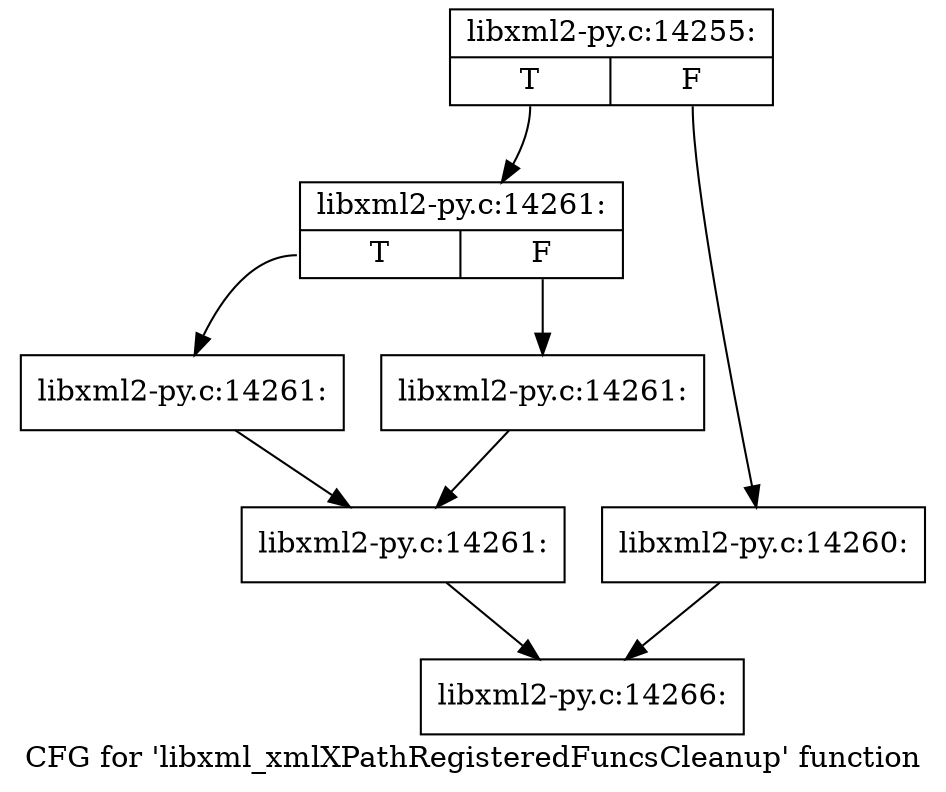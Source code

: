 digraph "CFG for 'libxml_xmlXPathRegisteredFuncsCleanup' function" {
	label="CFG for 'libxml_xmlXPathRegisteredFuncsCleanup' function";

	Node0x48db480 [shape=record,label="{libxml2-py.c:14255:|{<s0>T|<s1>F}}"];
	Node0x48db480:s0 -> Node0x48df100;
	Node0x48db480:s1 -> Node0x48df0b0;
	Node0x48df0b0 [shape=record,label="{libxml2-py.c:14260:}"];
	Node0x48df0b0 -> Node0x48db610;
	Node0x48df100 [shape=record,label="{libxml2-py.c:14261:|{<s0>T|<s1>F}}"];
	Node0x48df100:s0 -> Node0x48df930;
	Node0x48df100:s1 -> Node0x48df980;
	Node0x48df930 [shape=record,label="{libxml2-py.c:14261:}"];
	Node0x48df930 -> Node0x48df9d0;
	Node0x48df980 [shape=record,label="{libxml2-py.c:14261:}"];
	Node0x48df980 -> Node0x48df9d0;
	Node0x48df9d0 [shape=record,label="{libxml2-py.c:14261:}"];
	Node0x48df9d0 -> Node0x48db610;
	Node0x48db610 [shape=record,label="{libxml2-py.c:14266:}"];
}
